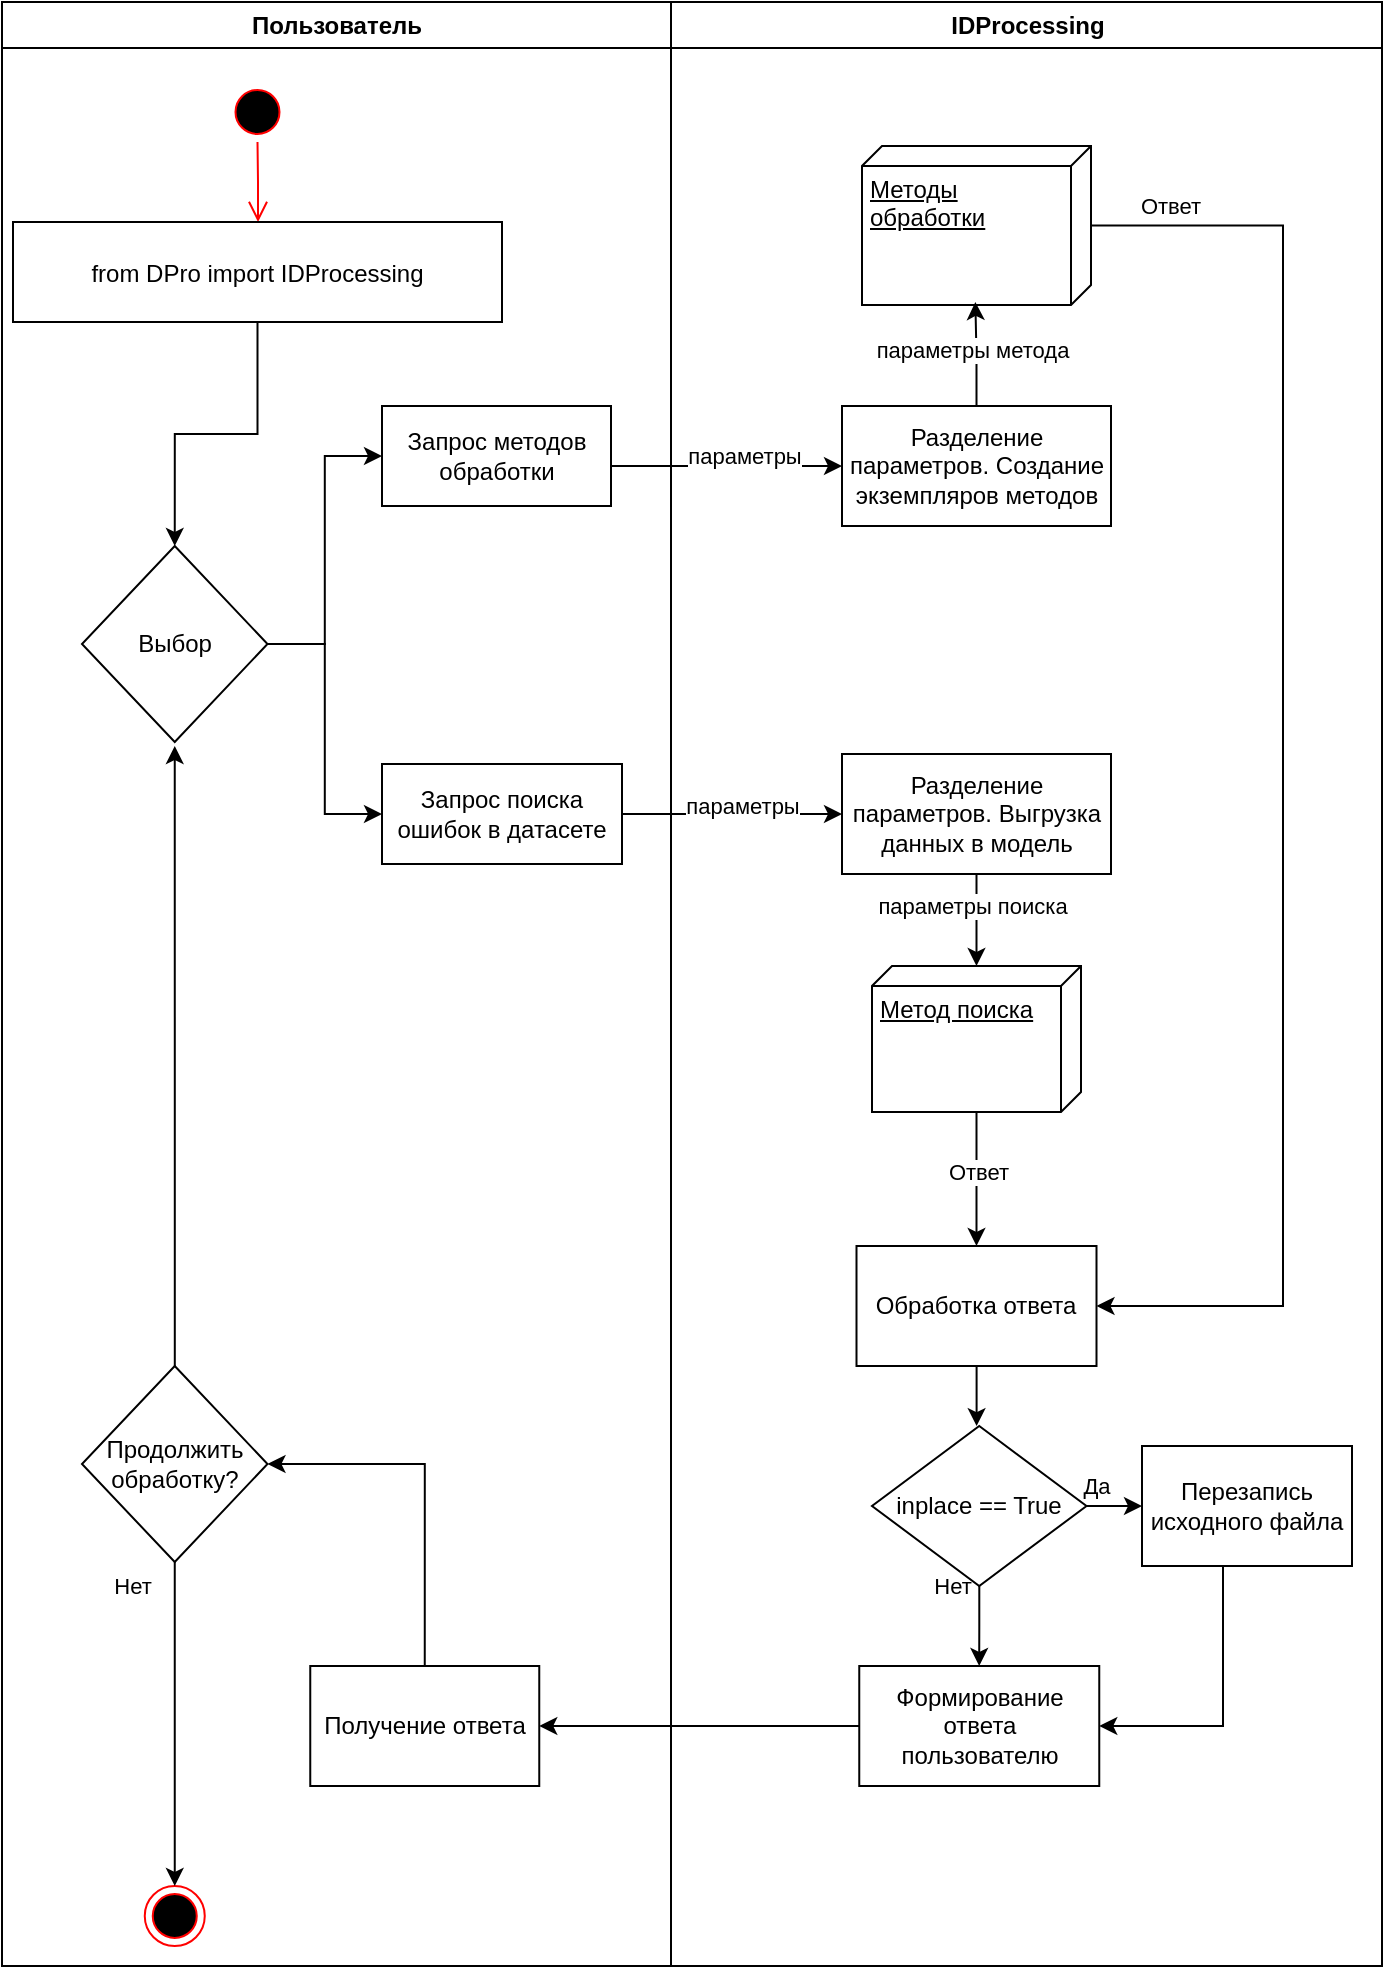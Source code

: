<mxfile version="26.2.3">
  <diagram name="Page-1" id="e7e014a7-5840-1c2e-5031-d8a46d1fe8dd">
    <mxGraphModel dx="1144" dy="574" grid="1" gridSize="10" guides="1" tooltips="1" connect="1" arrows="1" fold="1" page="1" pageScale="1" pageWidth="1169" pageHeight="826" background="none" math="0" shadow="0">
      <root>
        <mxCell id="0" />
        <mxCell id="1" parent="0" />
        <mxCell id="2" value="Пользователь" style="swimlane;whiteSpace=wrap;startSize=23;" parent="1" vertex="1">
          <mxGeometry x="110" y="128" width="334.5" height="982" as="geometry" />
        </mxCell>
        <mxCell id="5" value="" style="ellipse;shape=startState;fillColor=#000000;strokeColor=#ff0000;" parent="2" vertex="1">
          <mxGeometry x="112.75" y="40" width="30" height="30" as="geometry" />
        </mxCell>
        <mxCell id="6" value="" style="edgeStyle=elbowEdgeStyle;elbow=horizontal;verticalAlign=bottom;endArrow=open;endSize=8;strokeColor=#FF0000;endFill=1;rounded=0" parent="2" source="5" target="7" edge="1">
          <mxGeometry x="100" y="40" as="geometry">
            <mxPoint x="115" y="110" as="targetPoint" />
          </mxGeometry>
        </mxCell>
        <mxCell id="ZqDQxf4k58DNmJKg_V-q-10" style="edgeStyle=orthogonalEdgeStyle;rounded=0;orthogonalLoop=1;jettySize=auto;html=1;entryX=0.5;entryY=0;entryDx=0;entryDy=0;" edge="1" parent="2" source="7" target="ZqDQxf4k58DNmJKg_V-q-7">
          <mxGeometry relative="1" as="geometry" />
        </mxCell>
        <mxCell id="7" value="from DPro import IDProcessing" style="" parent="2" vertex="1">
          <mxGeometry x="5.5" y="110" width="244.5" height="50" as="geometry" />
        </mxCell>
        <mxCell id="Www_5-nyKny7o5BCBHuy-42" value="Запрос поиска ошибок в датасете" style="html=1;whiteSpace=wrap;rotation=0;" parent="2" vertex="1">
          <mxGeometry x="190" y="381" width="120" height="50" as="geometry" />
        </mxCell>
        <mxCell id="Www_5-nyKny7o5BCBHuy-63" value="Запрос методов обработки" style="html=1;whiteSpace=wrap;rotation=0;" parent="2" vertex="1">
          <mxGeometry x="190" y="202" width="114.5" height="50" as="geometry" />
        </mxCell>
        <mxCell id="Www_5-nyKny7o5BCBHuy-81" value="" style="ellipse;html=1;shape=endState;fillColor=#000000;strokeColor=#ff0000;" parent="2" vertex="1">
          <mxGeometry x="71.38" y="942" width="30" height="30" as="geometry" />
        </mxCell>
        <mxCell id="kiZdAhzqdypbwGI21Btx-86" style="edgeStyle=orthogonalEdgeStyle;rounded=0;orthogonalLoop=1;jettySize=auto;html=1;exitX=0.5;exitY=0;exitDx=0;exitDy=0;entryX=1;entryY=0.5;entryDx=0;entryDy=0;" parent="2" source="kiZdAhzqdypbwGI21Btx-72" target="kiZdAhzqdypbwGI21Btx-84" edge="1">
          <mxGeometry relative="1" as="geometry" />
        </mxCell>
        <mxCell id="kiZdAhzqdypbwGI21Btx-72" value="Получение ответа" style="rounded=0;whiteSpace=wrap;html=1;" parent="2" vertex="1">
          <mxGeometry x="154.13" y="832" width="114.5" height="60" as="geometry" />
        </mxCell>
        <mxCell id="kiZdAhzqdypbwGI21Btx-88" style="edgeStyle=orthogonalEdgeStyle;rounded=0;orthogonalLoop=1;jettySize=auto;html=1;entryX=0.5;entryY=0;entryDx=0;entryDy=0;" parent="2" source="kiZdAhzqdypbwGI21Btx-84" target="Www_5-nyKny7o5BCBHuy-81" edge="1">
          <mxGeometry relative="1" as="geometry" />
        </mxCell>
        <mxCell id="kiZdAhzqdypbwGI21Btx-89" value="Нет" style="edgeLabel;html=1;align=center;verticalAlign=middle;resizable=0;points=[];" parent="kiZdAhzqdypbwGI21Btx-88" vertex="1" connectable="0">
          <mxGeometry x="-0.569" relative="1" as="geometry">
            <mxPoint x="-22" y="-23" as="offset" />
          </mxGeometry>
        </mxCell>
        <mxCell id="ZqDQxf4k58DNmJKg_V-q-11" style="edgeStyle=orthogonalEdgeStyle;rounded=0;orthogonalLoop=1;jettySize=auto;html=1;" edge="1" parent="2" source="kiZdAhzqdypbwGI21Btx-84">
          <mxGeometry relative="1" as="geometry">
            <mxPoint x="86.375" y="372" as="targetPoint" />
          </mxGeometry>
        </mxCell>
        <mxCell id="kiZdAhzqdypbwGI21Btx-84" value="Продолжить обработку?" style="rhombus;whiteSpace=wrap;html=1;" parent="2" vertex="1">
          <mxGeometry x="40.0" y="682" width="92.75" height="98" as="geometry" />
        </mxCell>
        <mxCell id="ZqDQxf4k58DNmJKg_V-q-8" style="edgeStyle=orthogonalEdgeStyle;rounded=0;orthogonalLoop=1;jettySize=auto;html=1;entryX=0;entryY=0.5;entryDx=0;entryDy=0;" edge="1" parent="2" source="ZqDQxf4k58DNmJKg_V-q-7" target="Www_5-nyKny7o5BCBHuy-63">
          <mxGeometry relative="1" as="geometry" />
        </mxCell>
        <mxCell id="ZqDQxf4k58DNmJKg_V-q-9" style="edgeStyle=orthogonalEdgeStyle;rounded=0;orthogonalLoop=1;jettySize=auto;html=1;entryX=0;entryY=0.5;entryDx=0;entryDy=0;" edge="1" parent="2" source="ZqDQxf4k58DNmJKg_V-q-7" target="Www_5-nyKny7o5BCBHuy-42">
          <mxGeometry relative="1" as="geometry" />
        </mxCell>
        <mxCell id="ZqDQxf4k58DNmJKg_V-q-7" value="Выбор" style="rhombus;whiteSpace=wrap;html=1;" vertex="1" parent="2">
          <mxGeometry x="40" y="272" width="92.75" height="98" as="geometry" />
        </mxCell>
        <mxCell id="3" value="IDProcessing" style="swimlane;whiteSpace=wrap" parent="1" vertex="1">
          <mxGeometry x="444.5" y="128" width="355.5" height="982" as="geometry" />
        </mxCell>
        <mxCell id="kiZdAhzqdypbwGI21Btx-46" style="edgeStyle=orthogonalEdgeStyle;rounded=0;orthogonalLoop=1;jettySize=auto;html=1;entryX=0.5;entryY=0;entryDx=0;entryDy=0;" parent="3" source="Www_5-nyKny7o5BCBHuy-57" target="kiZdAhzqdypbwGI21Btx-44" edge="1">
          <mxGeometry relative="1" as="geometry" />
        </mxCell>
        <mxCell id="kiZdAhzqdypbwGI21Btx-48" value="Ответ" style="edgeLabel;html=1;align=center;verticalAlign=middle;resizable=0;points=[];" parent="kiZdAhzqdypbwGI21Btx-46" vertex="1" connectable="0">
          <mxGeometry x="-0.115" relative="1" as="geometry">
            <mxPoint as="offset" />
          </mxGeometry>
        </mxCell>
        <mxCell id="Www_5-nyKny7o5BCBHuy-57" value="Метод поиска" style="verticalAlign=top;align=left;spacingTop=8;spacingLeft=2;spacingRight=12;shape=cube;size=10;direction=south;fontStyle=4;html=1;whiteSpace=wrap;" parent="3" vertex="1">
          <mxGeometry x="100.5" y="482" width="104.5" height="73" as="geometry" />
        </mxCell>
        <mxCell id="kiZdAhzqdypbwGI21Btx-45" style="edgeStyle=orthogonalEdgeStyle;rounded=0;orthogonalLoop=1;jettySize=auto;html=1;entryX=1;entryY=0.5;entryDx=0;entryDy=0;" parent="3" source="Www_5-nyKny7o5BCBHuy-76" target="kiZdAhzqdypbwGI21Btx-44" edge="1">
          <mxGeometry relative="1" as="geometry">
            <Array as="points">
              <mxPoint x="306" y="112" />
              <mxPoint x="306" y="652" />
            </Array>
          </mxGeometry>
        </mxCell>
        <mxCell id="kiZdAhzqdypbwGI21Btx-47" value="Ответ" style="edgeLabel;html=1;align=center;verticalAlign=middle;resizable=0;points=[];" parent="kiZdAhzqdypbwGI21Btx-45" vertex="1" connectable="0">
          <mxGeometry x="-0.892" y="1" relative="1" as="geometry">
            <mxPoint y="-9" as="offset" />
          </mxGeometry>
        </mxCell>
        <mxCell id="Www_5-nyKny7o5BCBHuy-76" value="Методы обработки" style="verticalAlign=top;align=left;spacingTop=8;spacingLeft=2;spacingRight=12;shape=cube;size=10;direction=south;fontStyle=4;html=1;whiteSpace=wrap;" parent="3" vertex="1">
          <mxGeometry x="95.5" y="72" width="114.5" height="79.5" as="geometry" />
        </mxCell>
        <mxCell id="kiZdAhzqdypbwGI21Btx-29" value="Разделение параметров. Создание экземпляров методов" style="rounded=0;whiteSpace=wrap;html=1;" parent="3" vertex="1">
          <mxGeometry x="85.5" y="202" width="134.5" height="60" as="geometry" />
        </mxCell>
        <mxCell id="kiZdAhzqdypbwGI21Btx-42" style="edgeStyle=orthogonalEdgeStyle;rounded=0;orthogonalLoop=1;jettySize=auto;html=1;" parent="3" source="kiZdAhzqdypbwGI21Btx-36" target="Www_5-nyKny7o5BCBHuy-57" edge="1">
          <mxGeometry relative="1" as="geometry" />
        </mxCell>
        <mxCell id="kiZdAhzqdypbwGI21Btx-43" value="параметры поиска" style="edgeLabel;html=1;align=center;verticalAlign=middle;resizable=0;points=[];" parent="kiZdAhzqdypbwGI21Btx-42" vertex="1" connectable="0">
          <mxGeometry x="-0.333" y="-3" relative="1" as="geometry">
            <mxPoint as="offset" />
          </mxGeometry>
        </mxCell>
        <mxCell id="kiZdAhzqdypbwGI21Btx-36" value="Разделение параметров. Выгрузка данных в модель" style="rounded=0;whiteSpace=wrap;html=1;" parent="3" vertex="1">
          <mxGeometry x="85.5" y="376" width="134.5" height="60" as="geometry" />
        </mxCell>
        <mxCell id="kiZdAhzqdypbwGI21Btx-37" style="edgeStyle=orthogonalEdgeStyle;rounded=0;orthogonalLoop=1;jettySize=auto;html=1;entryX=0.981;entryY=0.505;entryDx=0;entryDy=0;entryPerimeter=0;" parent="3" source="kiZdAhzqdypbwGI21Btx-29" target="Www_5-nyKny7o5BCBHuy-76" edge="1">
          <mxGeometry relative="1" as="geometry" />
        </mxCell>
        <mxCell id="kiZdAhzqdypbwGI21Btx-39" value="параметры метода" style="edgeLabel;html=1;align=center;verticalAlign=middle;resizable=0;points=[];" parent="kiZdAhzqdypbwGI21Btx-37" vertex="1" connectable="0">
          <mxGeometry x="0.112" y="2" relative="1" as="geometry">
            <mxPoint as="offset" />
          </mxGeometry>
        </mxCell>
        <mxCell id="kiZdAhzqdypbwGI21Btx-66" style="edgeStyle=orthogonalEdgeStyle;rounded=0;orthogonalLoop=1;jettySize=auto;html=1;" parent="3" source="kiZdAhzqdypbwGI21Btx-44" edge="1">
          <mxGeometry relative="1" as="geometry">
            <mxPoint x="152.803" y="712.053" as="targetPoint" />
          </mxGeometry>
        </mxCell>
        <mxCell id="kiZdAhzqdypbwGI21Btx-44" value="Обработка ответа" style="rounded=0;whiteSpace=wrap;html=1;" parent="3" vertex="1">
          <mxGeometry x="92.75" y="622" width="120" height="60" as="geometry" />
        </mxCell>
        <mxCell id="kiZdAhzqdypbwGI21Btx-77" style="edgeStyle=orthogonalEdgeStyle;rounded=0;orthogonalLoop=1;jettySize=auto;html=1;entryX=0;entryY=0.5;entryDx=0;entryDy=0;" parent="3" source="kiZdAhzqdypbwGI21Btx-75" target="kiZdAhzqdypbwGI21Btx-76" edge="1">
          <mxGeometry relative="1" as="geometry" />
        </mxCell>
        <mxCell id="kiZdAhzqdypbwGI21Btx-78" value="Да" style="edgeLabel;html=1;align=center;verticalAlign=middle;resizable=0;points=[];" parent="kiZdAhzqdypbwGI21Btx-77" vertex="1" connectable="0">
          <mxGeometry x="0.296" y="1" relative="1" as="geometry">
            <mxPoint x="-5" y="-9" as="offset" />
          </mxGeometry>
        </mxCell>
        <mxCell id="kiZdAhzqdypbwGI21Btx-80" style="edgeStyle=orthogonalEdgeStyle;rounded=0;orthogonalLoop=1;jettySize=auto;html=1;" parent="3" source="kiZdAhzqdypbwGI21Btx-75" target="kiZdAhzqdypbwGI21Btx-79" edge="1">
          <mxGeometry relative="1" as="geometry" />
        </mxCell>
        <mxCell id="kiZdAhzqdypbwGI21Btx-82" value="Нет" style="edgeLabel;html=1;align=center;verticalAlign=middle;resizable=0;points=[];" parent="kiZdAhzqdypbwGI21Btx-80" vertex="1" connectable="0">
          <mxGeometry x="-0.161" y="1" relative="1" as="geometry">
            <mxPoint x="-15" y="-17" as="offset" />
          </mxGeometry>
        </mxCell>
        <mxCell id="kiZdAhzqdypbwGI21Btx-75" value="inplace == True" style="rhombus;whiteSpace=wrap;html=1;" parent="3" vertex="1">
          <mxGeometry x="100.5" y="712" width="107.25" height="80" as="geometry" />
        </mxCell>
        <mxCell id="kiZdAhzqdypbwGI21Btx-81" style="edgeStyle=orthogonalEdgeStyle;rounded=0;orthogonalLoop=1;jettySize=auto;html=1;entryX=1;entryY=0.5;entryDx=0;entryDy=0;" parent="3" source="kiZdAhzqdypbwGI21Btx-76" target="kiZdAhzqdypbwGI21Btx-79" edge="1">
          <mxGeometry relative="1" as="geometry">
            <Array as="points">
              <mxPoint x="276" y="862" />
            </Array>
          </mxGeometry>
        </mxCell>
        <mxCell id="kiZdAhzqdypbwGI21Btx-76" value="Перезапись исходного файла" style="rounded=0;whiteSpace=wrap;html=1;" parent="3" vertex="1">
          <mxGeometry x="235.5" y="722" width="105" height="60" as="geometry" />
        </mxCell>
        <mxCell id="kiZdAhzqdypbwGI21Btx-79" value="Формирование ответа пользователю" style="rounded=0;whiteSpace=wrap;html=1;" parent="3" vertex="1">
          <mxGeometry x="94.13" y="832" width="120" height="60" as="geometry" />
        </mxCell>
        <mxCell id="kiZdAhzqdypbwGI21Btx-34" style="edgeStyle=orthogonalEdgeStyle;rounded=0;orthogonalLoop=1;jettySize=auto;html=1;entryX=0;entryY=0.5;entryDx=0;entryDy=0;" parent="1" source="Www_5-nyKny7o5BCBHuy-63" target="kiZdAhzqdypbwGI21Btx-29" edge="1">
          <mxGeometry relative="1" as="geometry">
            <Array as="points">
              <mxPoint x="440" y="360" />
              <mxPoint x="440" y="360" />
            </Array>
          </mxGeometry>
        </mxCell>
        <mxCell id="kiZdAhzqdypbwGI21Btx-38" value="параметры" style="edgeLabel;html=1;align=center;verticalAlign=middle;resizable=0;points=[];" parent="kiZdAhzqdypbwGI21Btx-34" vertex="1" connectable="0">
          <mxGeometry x="-0.293" y="-2" relative="1" as="geometry">
            <mxPoint x="25" y="-7" as="offset" />
          </mxGeometry>
        </mxCell>
        <mxCell id="kiZdAhzqdypbwGI21Btx-40" style="edgeStyle=orthogonalEdgeStyle;rounded=0;orthogonalLoop=1;jettySize=auto;html=1;entryX=0;entryY=0.5;entryDx=0;entryDy=0;" parent="1" source="Www_5-nyKny7o5BCBHuy-42" target="kiZdAhzqdypbwGI21Btx-36" edge="1">
          <mxGeometry relative="1" as="geometry" />
        </mxCell>
        <mxCell id="kiZdAhzqdypbwGI21Btx-71" value="параметры" style="edgeLabel;html=1;align=center;verticalAlign=middle;resizable=0;points=[];" parent="kiZdAhzqdypbwGI21Btx-40" vertex="1" connectable="0">
          <mxGeometry x="-0.261" y="-1" relative="1" as="geometry">
            <mxPoint x="19" y="-5" as="offset" />
          </mxGeometry>
        </mxCell>
        <mxCell id="kiZdAhzqdypbwGI21Btx-83" style="edgeStyle=orthogonalEdgeStyle;rounded=0;orthogonalLoop=1;jettySize=auto;html=1;entryX=1;entryY=0.5;entryDx=0;entryDy=0;" parent="1" source="kiZdAhzqdypbwGI21Btx-79" target="kiZdAhzqdypbwGI21Btx-72" edge="1">
          <mxGeometry relative="1" as="geometry" />
        </mxCell>
      </root>
    </mxGraphModel>
  </diagram>
</mxfile>
